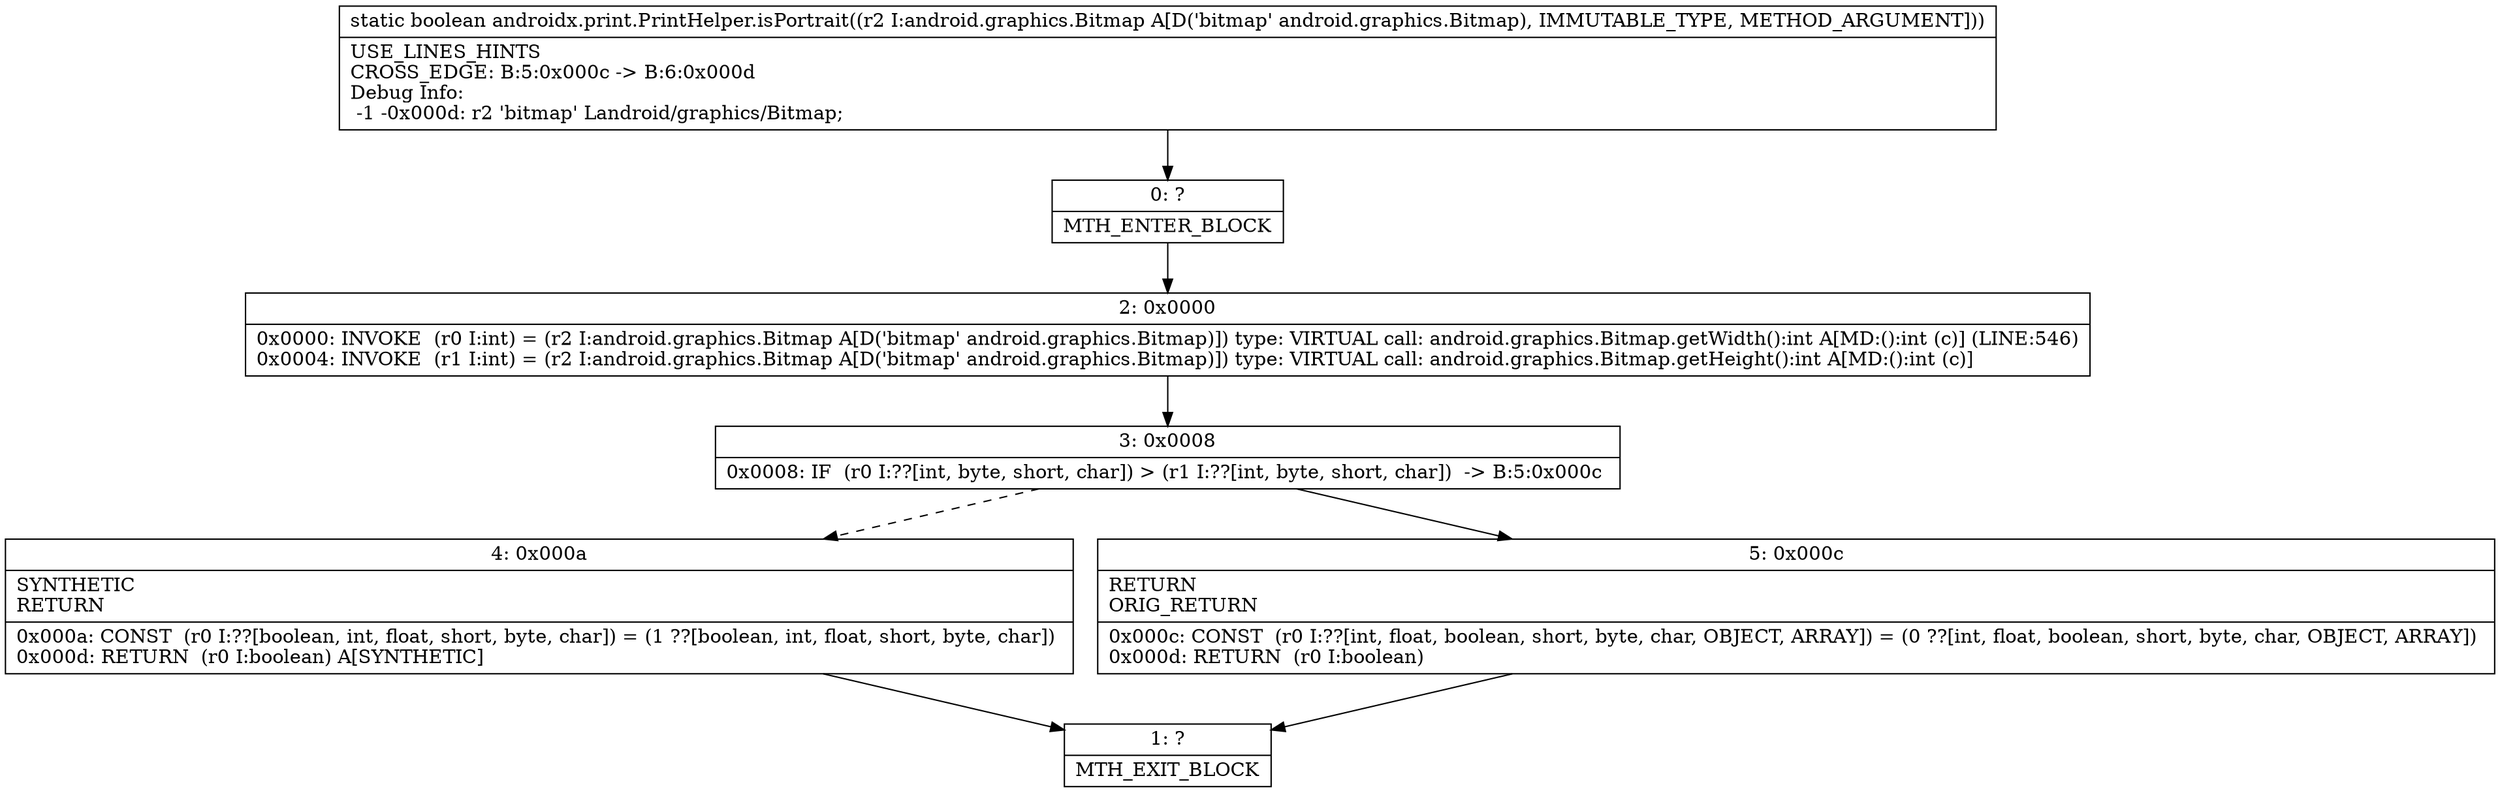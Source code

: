 digraph "CFG forandroidx.print.PrintHelper.isPortrait(Landroid\/graphics\/Bitmap;)Z" {
Node_0 [shape=record,label="{0\:\ ?|MTH_ENTER_BLOCK\l}"];
Node_2 [shape=record,label="{2\:\ 0x0000|0x0000: INVOKE  (r0 I:int) = (r2 I:android.graphics.Bitmap A[D('bitmap' android.graphics.Bitmap)]) type: VIRTUAL call: android.graphics.Bitmap.getWidth():int A[MD:():int (c)] (LINE:546)\l0x0004: INVOKE  (r1 I:int) = (r2 I:android.graphics.Bitmap A[D('bitmap' android.graphics.Bitmap)]) type: VIRTUAL call: android.graphics.Bitmap.getHeight():int A[MD:():int (c)]\l}"];
Node_3 [shape=record,label="{3\:\ 0x0008|0x0008: IF  (r0 I:??[int, byte, short, char]) \> (r1 I:??[int, byte, short, char])  \-\> B:5:0x000c \l}"];
Node_4 [shape=record,label="{4\:\ 0x000a|SYNTHETIC\lRETURN\l|0x000a: CONST  (r0 I:??[boolean, int, float, short, byte, char]) = (1 ??[boolean, int, float, short, byte, char]) \l0x000d: RETURN  (r0 I:boolean) A[SYNTHETIC]\l}"];
Node_1 [shape=record,label="{1\:\ ?|MTH_EXIT_BLOCK\l}"];
Node_5 [shape=record,label="{5\:\ 0x000c|RETURN\lORIG_RETURN\l|0x000c: CONST  (r0 I:??[int, float, boolean, short, byte, char, OBJECT, ARRAY]) = (0 ??[int, float, boolean, short, byte, char, OBJECT, ARRAY]) \l0x000d: RETURN  (r0 I:boolean) \l}"];
MethodNode[shape=record,label="{static boolean androidx.print.PrintHelper.isPortrait((r2 I:android.graphics.Bitmap A[D('bitmap' android.graphics.Bitmap), IMMUTABLE_TYPE, METHOD_ARGUMENT]))  | USE_LINES_HINTS\lCROSS_EDGE: B:5:0x000c \-\> B:6:0x000d\lDebug Info:\l  \-1 \-0x000d: r2 'bitmap' Landroid\/graphics\/Bitmap;\l}"];
MethodNode -> Node_0;Node_0 -> Node_2;
Node_2 -> Node_3;
Node_3 -> Node_4[style=dashed];
Node_3 -> Node_5;
Node_4 -> Node_1;
Node_5 -> Node_1;
}

